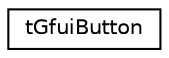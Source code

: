 digraph "Graphical Class Hierarchy"
{
  edge [fontname="Helvetica",fontsize="10",labelfontname="Helvetica",labelfontsize="10"];
  node [fontname="Helvetica",fontsize="10",shape=record];
  rankdir="LR";
  Node1 [label="tGfuiButton",height=0.2,width=0.4,color="black", fillcolor="white", style="filled",URL="$structt_gfui_button.html"];
}
